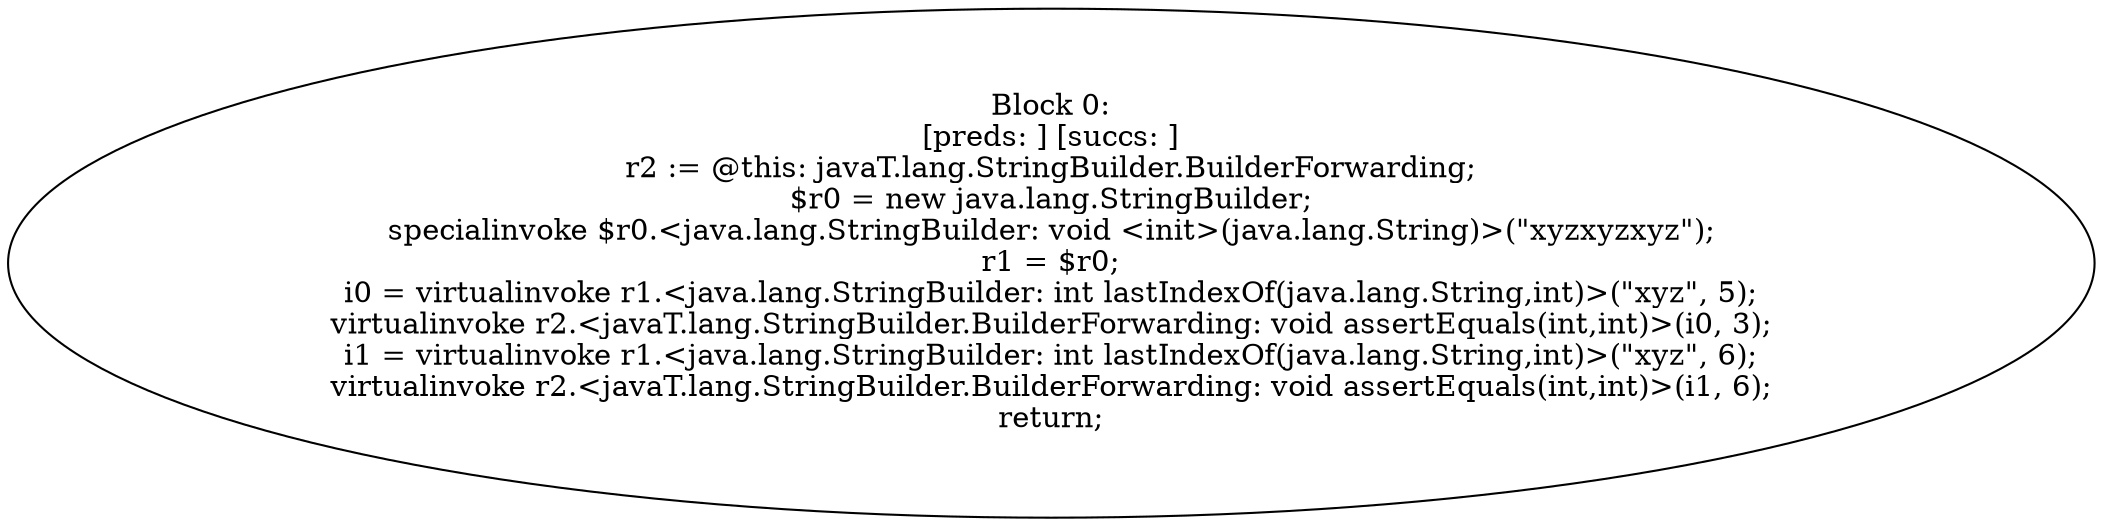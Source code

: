 digraph "unitGraph" {
    "Block 0:
[preds: ] [succs: ]
r2 := @this: javaT.lang.StringBuilder.BuilderForwarding;
$r0 = new java.lang.StringBuilder;
specialinvoke $r0.<java.lang.StringBuilder: void <init>(java.lang.String)>(\"xyzxyzxyz\");
r1 = $r0;
i0 = virtualinvoke r1.<java.lang.StringBuilder: int lastIndexOf(java.lang.String,int)>(\"xyz\", 5);
virtualinvoke r2.<javaT.lang.StringBuilder.BuilderForwarding: void assertEquals(int,int)>(i0, 3);
i1 = virtualinvoke r1.<java.lang.StringBuilder: int lastIndexOf(java.lang.String,int)>(\"xyz\", 6);
virtualinvoke r2.<javaT.lang.StringBuilder.BuilderForwarding: void assertEquals(int,int)>(i1, 6);
return;
"
}
